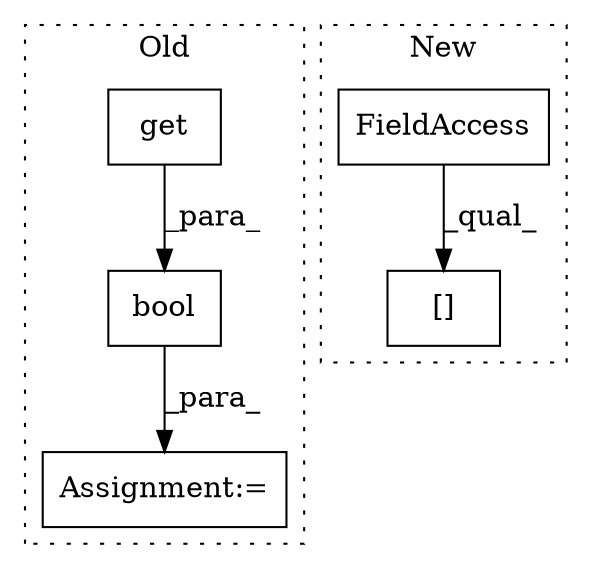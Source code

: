 digraph G {
subgraph cluster0 {
1 [label="bool" a="32" s="9529,9568" l="5,1" shape="box"];
3 [label="Assignment:=" a="7" s="9528" l="1" shape="box"];
4 [label="get" a="32" s="9539,9567" l="4,1" shape="box"];
label = "Old";
style="dotted";
}
subgraph cluster1 {
2 [label="[]" a="2" s="11567,11591" l="23,1" shape="box"];
5 [label="FieldAccess" a="22" s="11567" l="22" shape="box"];
label = "New";
style="dotted";
}
1 -> 3 [label="_para_"];
4 -> 1 [label="_para_"];
5 -> 2 [label="_qual_"];
}